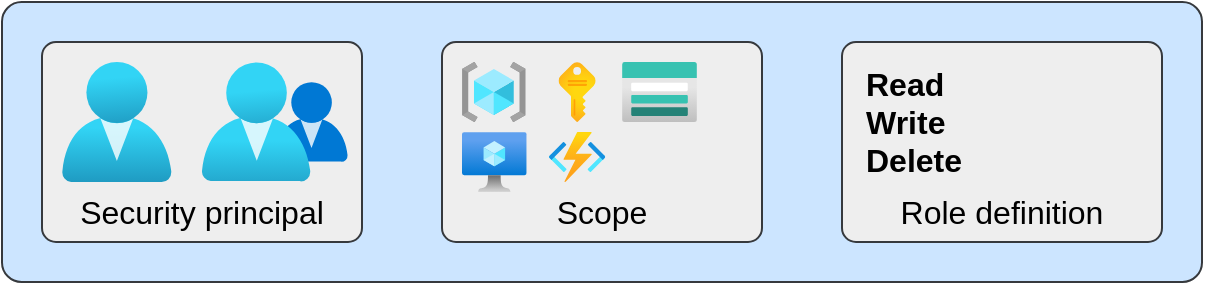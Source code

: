 <mxfile>
    <diagram id="oqh2K8x5jILwIFD9lVis" name="ページ1">
        <mxGraphModel dx="942" dy="649" grid="1" gridSize="10" guides="1" tooltips="1" connect="1" arrows="1" fold="1" page="1" pageScale="1" pageWidth="827" pageHeight="1169" math="0" shadow="0">
            <root>
                <mxCell id="0"/>
                <mxCell id="1" parent="0"/>
                <mxCell id="8" value="" style="rounded=1;whiteSpace=wrap;html=1;fillColor=#cce5ff;strokeColor=#36393d;arcSize=7;" parent="1" vertex="1">
                    <mxGeometry x="80" y="120" width="600" height="140" as="geometry"/>
                </mxCell>
                <mxCell id="5" value="" style="rounded=1;whiteSpace=wrap;html=1;fillColor=#eeeeee;strokeColor=#36393d;arcSize=7;" parent="1" vertex="1">
                    <mxGeometry x="100" y="140" width="160" height="100" as="geometry"/>
                </mxCell>
                <mxCell id="2" value="" style="aspect=fixed;html=1;points=[];align=center;image;fontSize=12;image=img/lib/azure2/identity/Users.svg;" parent="1" vertex="1">
                    <mxGeometry x="110" y="150" width="54.86" height="60" as="geometry"/>
                </mxCell>
                <mxCell id="3" value="" style="aspect=fixed;html=1;points=[];align=center;image;fontSize=12;image=img/lib/azure2/identity/Groups.svg;" parent="1" vertex="1">
                    <mxGeometry x="180" y="150" width="72.86" height="60" as="geometry"/>
                </mxCell>
                <mxCell id="6" value="" style="rounded=1;whiteSpace=wrap;html=1;fillColor=#eeeeee;strokeColor=#36393d;arcSize=7;" parent="1" vertex="1">
                    <mxGeometry x="500" y="140" width="160" height="100" as="geometry"/>
                </mxCell>
                <mxCell id="7" value="" style="rounded=1;whiteSpace=wrap;html=1;fillColor=#eeeeee;strokeColor=#36393d;arcSize=7;" parent="1" vertex="1">
                    <mxGeometry x="300" y="140" width="160" height="100" as="geometry"/>
                </mxCell>
                <mxCell id="9" value="" style="aspect=fixed;html=1;points=[];align=center;image;fontSize=12;image=img/lib/azure2/general/Subscriptions.svg;rounded=1;strokeColor=#3333FF;" parent="1" vertex="1">
                    <mxGeometry x="358.26" y="150" width="18.59" height="30" as="geometry"/>
                </mxCell>
                <mxCell id="10" value="" style="aspect=fixed;html=1;points=[];align=center;image;fontSize=12;image=img/lib/azure2/storage/Storage_Accounts.svg;rounded=1;strokeColor=#3333FF;" parent="1" vertex="1">
                    <mxGeometry x="390" y="150" width="37.5" height="30" as="geometry"/>
                </mxCell>
                <mxCell id="11" value="" style="aspect=fixed;html=1;points=[];align=center;image;fontSize=12;image=img/lib/azure2/compute/Virtual_Machine.svg;rounded=1;strokeColor=#3333FF;" parent="1" vertex="1">
                    <mxGeometry x="310" y="185" width="32.34" height="30" as="geometry"/>
                </mxCell>
                <mxCell id="12" value="" style="aspect=fixed;html=1;points=[];align=center;image;fontSize=12;image=img/lib/azure2/general/Resource_Groups.svg;rounded=1;strokeColor=#3333FF;" parent="1" vertex="1">
                    <mxGeometry x="310" y="150" width="31.88" height="30" as="geometry"/>
                </mxCell>
                <mxCell id="13" value="" style="aspect=fixed;html=1;points=[];align=center;image;fontSize=12;image=img/lib/azure2/iot/Function_Apps.svg;rounded=1;strokeColor=#3333FF;" parent="1" vertex="1">
                    <mxGeometry x="353.39" y="185" width="28.34" height="25" as="geometry"/>
                </mxCell>
                <mxCell id="14" value="&lt;div style=&quot;font-size: 16px;&quot;&gt;&lt;span style=&quot;background-color: initial; font-size: 16px;&quot;&gt;&lt;font style=&quot;font-size: 16px;&quot;&gt;Read&lt;/font&gt;&lt;/span&gt;&lt;/div&gt;&lt;div style=&quot;font-size: 16px;&quot;&gt;&lt;span style=&quot;background-color: initial; font-size: 16px;&quot;&gt;&lt;font style=&quot;font-size: 16px;&quot;&gt;Write&lt;/font&gt;&lt;/span&gt;&lt;/div&gt;&lt;div style=&quot;font-size: 16px;&quot;&gt;&lt;span style=&quot;background-color: initial; font-size: 16px;&quot;&gt;&lt;font style=&quot;font-size: 16px;&quot;&gt;Delete&lt;/font&gt;&lt;/span&gt;&lt;/div&gt;" style="text;strokeColor=none;fillColor=none;html=1;fontSize=16;fontStyle=1;verticalAlign=middle;align=left;rounded=1;fontColor=#000000;" parent="1" vertex="1">
                    <mxGeometry x="510" y="150" width="100" height="60" as="geometry"/>
                </mxCell>
                <mxCell id="15" value="Security principal" style="text;html=1;strokeColor=none;fillColor=none;align=center;verticalAlign=middle;whiteSpace=wrap;rounded=0;fontSize=16;fontColor=#000000;" parent="1" vertex="1">
                    <mxGeometry x="110" y="210" width="140" height="30" as="geometry"/>
                </mxCell>
                <mxCell id="16" value="Role definition" style="text;html=1;strokeColor=none;fillColor=none;align=center;verticalAlign=middle;whiteSpace=wrap;rounded=0;fontSize=16;fontColor=#000000;" parent="1" vertex="1">
                    <mxGeometry x="510" y="210" width="140" height="30" as="geometry"/>
                </mxCell>
                <mxCell id="17" value="Scope" style="text;html=1;strokeColor=none;fillColor=none;align=center;verticalAlign=middle;whiteSpace=wrap;rounded=0;fontSize=16;fontColor=#000000;" parent="1" vertex="1">
                    <mxGeometry x="310" y="210" width="140" height="30" as="geometry"/>
                </mxCell>
            </root>
        </mxGraphModel>
    </diagram>
</mxfile>